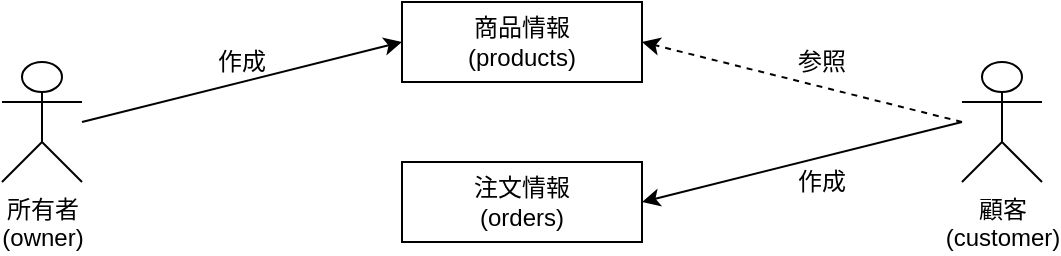 <mxfile>
    <diagram id="h8RoZ_FQ83dvujAw2UI4" name="ページ1">
        <mxGraphModel dx="1194" dy="551" grid="1" gridSize="10" guides="1" tooltips="1" connect="1" arrows="1" fold="1" page="1" pageScale="1" pageWidth="600" pageHeight="300" math="0" shadow="0">
            <root>
                <mxCell id="0"/>
                <mxCell id="1" parent="0"/>
                <mxCell id="3" value="商品情報&lt;br&gt;(products)" style="rounded=0;whiteSpace=wrap;html=1;" parent="1" vertex="1">
                    <mxGeometry x="230" y="80" width="120" height="40" as="geometry"/>
                </mxCell>
                <mxCell id="9" style="edgeStyle=none;html=1;entryX=0;entryY=0.5;entryDx=0;entryDy=0;" parent="1" target="3" edge="1">
                    <mxGeometry relative="1" as="geometry">
                        <mxPoint x="70" y="140" as="sourcePoint"/>
                    </mxGeometry>
                </mxCell>
                <mxCell id="10" style="edgeStyle=none;html=1;exitX=0;exitY=0.5;exitDx=0;exitDy=0;entryX=1;entryY=0.5;entryDx=0;entryDy=0;dashed=1;" parent="1" target="3" edge="1">
                    <mxGeometry relative="1" as="geometry">
                        <mxPoint x="510" y="140" as="sourcePoint"/>
                    </mxGeometry>
                </mxCell>
                <mxCell id="12" style="edgeStyle=none;html=1;exitX=0;exitY=0.5;exitDx=0;exitDy=0;entryX=1;entryY=0.5;entryDx=0;entryDy=0;" parent="1" target="11" edge="1">
                    <mxGeometry relative="1" as="geometry">
                        <mxPoint x="510" y="140" as="sourcePoint"/>
                    </mxGeometry>
                </mxCell>
                <mxCell id="11" value="注文情報&lt;br&gt;(orders)" style="rounded=0;whiteSpace=wrap;html=1;" parent="1" vertex="1">
                    <mxGeometry x="230" y="160" width="120" height="40" as="geometry"/>
                </mxCell>
                <mxCell id="15" value="作成" style="text;html=1;strokeColor=none;fillColor=none;align=center;verticalAlign=middle;whiteSpace=wrap;rounded=0;" parent="1" vertex="1">
                    <mxGeometry x="410" y="160" width="60" height="20" as="geometry"/>
                </mxCell>
                <mxCell id="16" value="参照" style="text;html=1;strokeColor=none;fillColor=none;align=center;verticalAlign=middle;whiteSpace=wrap;rounded=0;" parent="1" vertex="1">
                    <mxGeometry x="410" y="100" width="60" height="20" as="geometry"/>
                </mxCell>
                <mxCell id="21" value="作成" style="text;html=1;strokeColor=none;fillColor=none;align=center;verticalAlign=middle;whiteSpace=wrap;rounded=0;" parent="1" vertex="1">
                    <mxGeometry x="120" y="100" width="60" height="20" as="geometry"/>
                </mxCell>
                <mxCell id="23" value="所有者&lt;br&gt;(owner)" style="shape=umlActor;verticalLabelPosition=bottom;verticalAlign=top;html=1;outlineConnect=0;" parent="1" vertex="1">
                    <mxGeometry x="30" y="110" width="40" height="60" as="geometry"/>
                </mxCell>
                <mxCell id="25" value="顧客&lt;br&gt;(customer)" style="shape=umlActor;verticalLabelPosition=bottom;verticalAlign=top;html=1;outlineConnect=0;" parent="1" vertex="1">
                    <mxGeometry x="510" y="110" width="40" height="60" as="geometry"/>
                </mxCell>
            </root>
        </mxGraphModel>
    </diagram>
</mxfile>